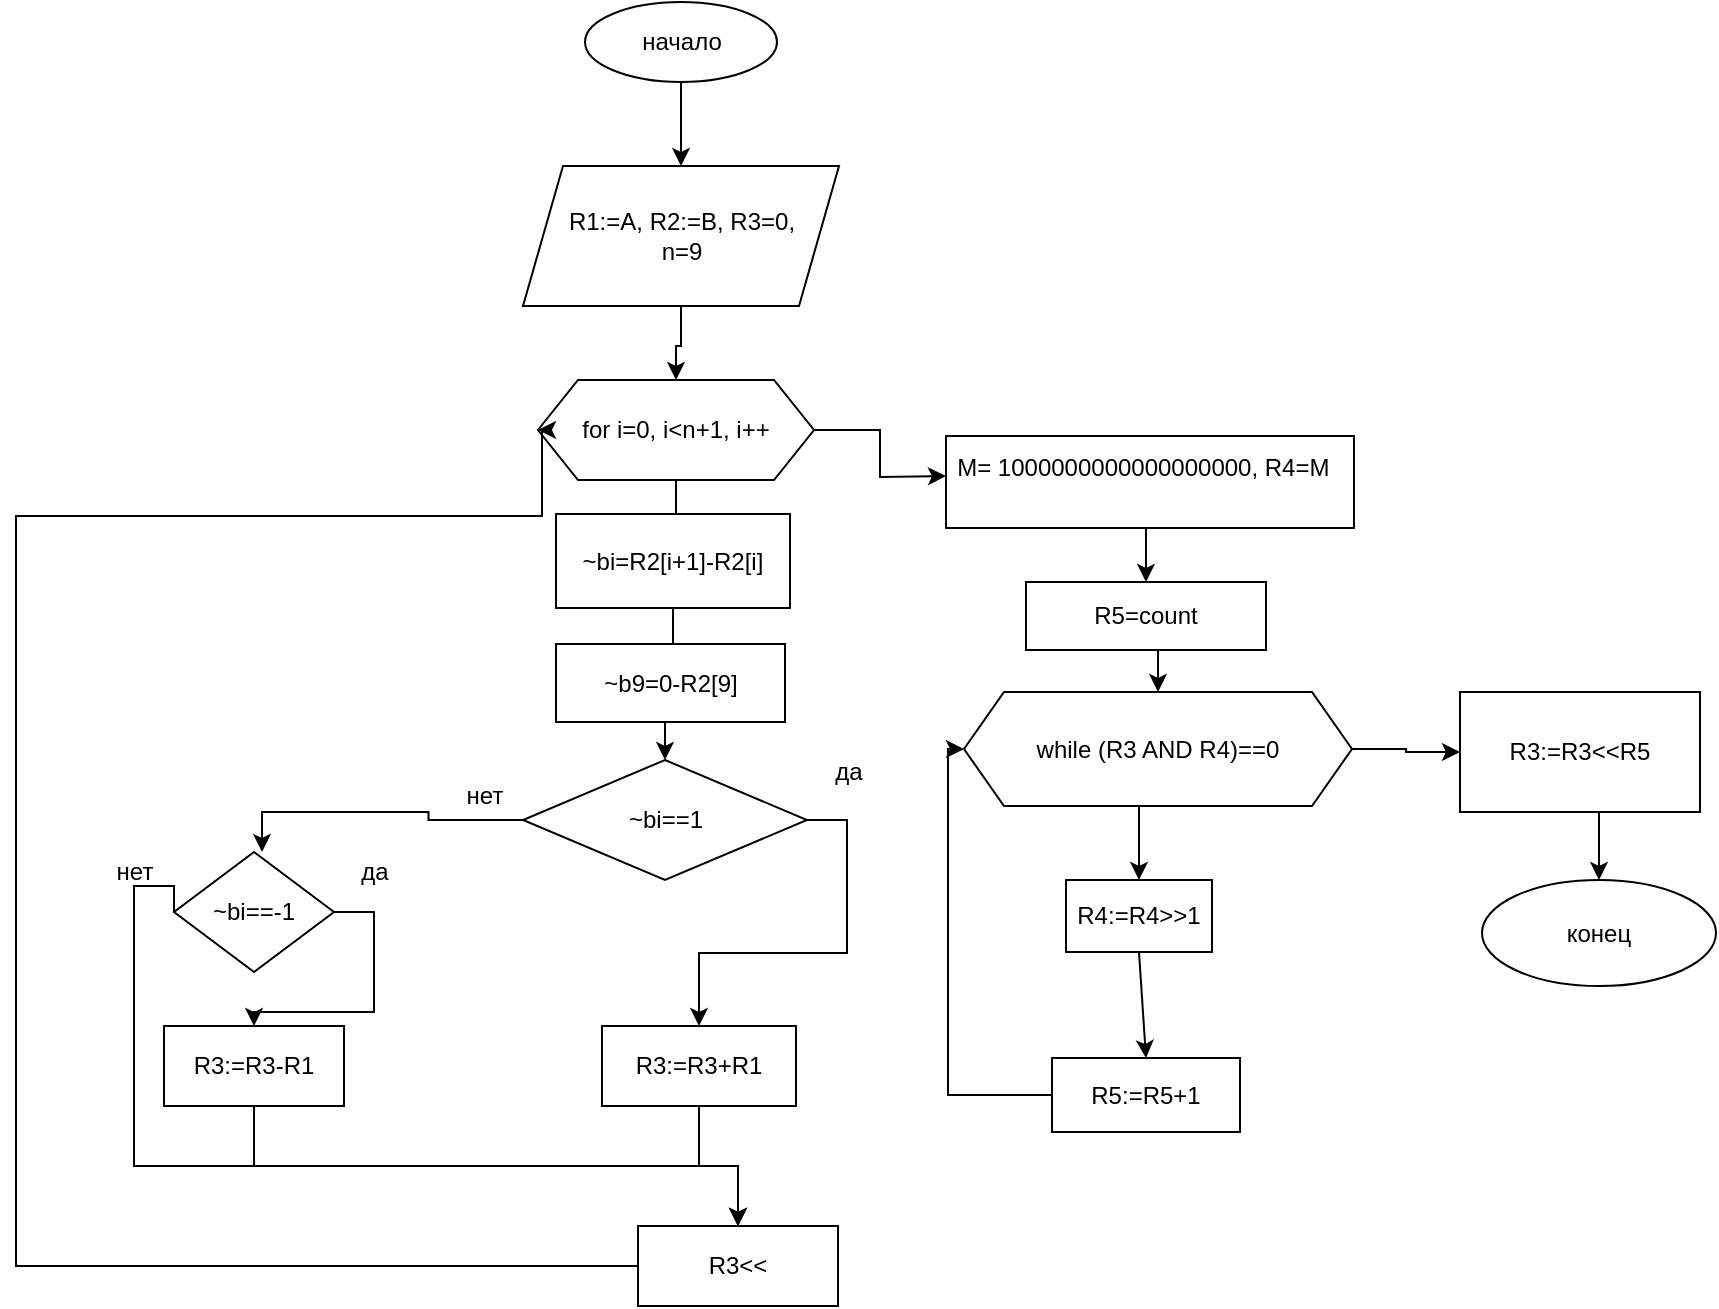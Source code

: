 <mxfile version="26.2.14">
  <diagram id="C5RBs43oDa-KdzZeNtuy" name="Page-1">
    <mxGraphModel dx="1287" dy="753" grid="0" gridSize="10" guides="1" tooltips="1" connect="1" arrows="1" fold="1" page="1" pageScale="1" pageWidth="1654" pageHeight="1169" math="0" shadow="0">
      <root>
        <mxCell id="WIyWlLk6GJQsqaUBKTNV-0" />
        <mxCell id="WIyWlLk6GJQsqaUBKTNV-1" parent="WIyWlLk6GJQsqaUBKTNV-0" />
        <mxCell id="tuTY8iAUNhXRXLmnOpFo-4" value="" style="edgeStyle=orthogonalEdgeStyle;rounded=0;orthogonalLoop=1;jettySize=auto;html=1;" parent="WIyWlLk6GJQsqaUBKTNV-1" source="tuTY8iAUNhXRXLmnOpFo-2" target="tuTY8iAUNhXRXLmnOpFo-3" edge="1">
          <mxGeometry relative="1" as="geometry" />
        </mxCell>
        <mxCell id="tuTY8iAUNhXRXLmnOpFo-2" value="начало" style="ellipse;whiteSpace=wrap;html=1;" parent="WIyWlLk6GJQsqaUBKTNV-1" vertex="1">
          <mxGeometry x="355.5" y="238" width="96" height="40" as="geometry" />
        </mxCell>
        <mxCell id="tuTY8iAUNhXRXLmnOpFo-3" value="R1:=A, R2:=B, R3=0,&lt;div&gt;n=9&lt;/div&gt;" style="shape=parallelogram;perimeter=parallelogramPerimeter;whiteSpace=wrap;html=1;fixedSize=1;" parent="WIyWlLk6GJQsqaUBKTNV-1" vertex="1">
          <mxGeometry x="324.5" y="320" width="158" height="70" as="geometry" />
        </mxCell>
        <mxCell id="tuTY8iAUNhXRXLmnOpFo-12" value="" style="edgeStyle=orthogonalEdgeStyle;rounded=0;orthogonalLoop=1;jettySize=auto;html=1;exitX=0.5;exitY=1;exitDx=0;exitDy=0;" parent="WIyWlLk6GJQsqaUBKTNV-1" source="tuTY8iAUNhXRXLmnOpFo-3" target="tuTY8iAUNhXRXLmnOpFo-11" edge="1">
          <mxGeometry relative="1" as="geometry">
            <mxPoint x="403" y="420" as="sourcePoint" />
          </mxGeometry>
        </mxCell>
        <mxCell id="tuTY8iAUNhXRXLmnOpFo-16" value="" style="edgeStyle=orthogonalEdgeStyle;rounded=0;orthogonalLoop=1;jettySize=auto;html=1;" parent="WIyWlLk6GJQsqaUBKTNV-1" source="yE05oTTvYNb7UcahrFHr-4" target="tuTY8iAUNhXRXLmnOpFo-15" edge="1">
          <mxGeometry relative="1" as="geometry" />
        </mxCell>
        <mxCell id="yE05oTTvYNb7UcahrFHr-3" style="edgeStyle=orthogonalEdgeStyle;rounded=0;orthogonalLoop=1;jettySize=auto;html=1;exitX=1;exitY=0.5;exitDx=0;exitDy=0;entryX=0;entryY=0.5;entryDx=0;entryDy=0;" edge="1" parent="WIyWlLk6GJQsqaUBKTNV-1" source="tuTY8iAUNhXRXLmnOpFo-11">
          <mxGeometry relative="1" as="geometry">
            <mxPoint x="536.0" y="475" as="targetPoint" />
          </mxGeometry>
        </mxCell>
        <mxCell id="tuTY8iAUNhXRXLmnOpFo-11" value="for i=0, i&amp;lt;n+1, i++" style="shape=hexagon;perimeter=hexagonPerimeter2;whiteSpace=wrap;html=1;fixedSize=1;" parent="WIyWlLk6GJQsqaUBKTNV-1" vertex="1">
          <mxGeometry x="332" y="427" width="138" height="50" as="geometry" />
        </mxCell>
        <mxCell id="tuTY8iAUNhXRXLmnOpFo-17" style="edgeStyle=orthogonalEdgeStyle;rounded=0;orthogonalLoop=1;jettySize=auto;html=1;exitX=0;exitY=0.5;exitDx=0;exitDy=0;entryX=0.55;entryY=0;entryDx=0;entryDy=0;entryPerimeter=0;" parent="WIyWlLk6GJQsqaUBKTNV-1" source="tuTY8iAUNhXRXLmnOpFo-15" edge="1" target="tuTY8iAUNhXRXLmnOpFo-18">
          <mxGeometry relative="1" as="geometry">
            <mxPoint x="190" y="650" as="targetPoint" />
          </mxGeometry>
        </mxCell>
        <mxCell id="tuTY8iAUNhXRXLmnOpFo-23" style="edgeStyle=orthogonalEdgeStyle;rounded=0;orthogonalLoop=1;jettySize=auto;html=1;exitX=1;exitY=0.5;exitDx=0;exitDy=0;entryX=0.5;entryY=0;entryDx=0;entryDy=0;" parent="WIyWlLk6GJQsqaUBKTNV-1" source="tuTY8iAUNhXRXLmnOpFo-15" target="tuTY8iAUNhXRXLmnOpFo-21" edge="1">
          <mxGeometry relative="1" as="geometry" />
        </mxCell>
        <mxCell id="tuTY8iAUNhXRXLmnOpFo-15" value="~bi==1" style="rhombus;whiteSpace=wrap;html=1;" parent="WIyWlLk6GJQsqaUBKTNV-1" vertex="1">
          <mxGeometry x="324.5" y="617" width="142" height="60" as="geometry" />
        </mxCell>
        <mxCell id="tuTY8iAUNhXRXLmnOpFo-22" style="edgeStyle=orthogonalEdgeStyle;rounded=0;orthogonalLoop=1;jettySize=auto;html=1;exitX=1;exitY=0.5;exitDx=0;exitDy=0;" parent="WIyWlLk6GJQsqaUBKTNV-1" source="tuTY8iAUNhXRXLmnOpFo-18" target="tuTY8iAUNhXRXLmnOpFo-20" edge="1">
          <mxGeometry relative="1" as="geometry" />
        </mxCell>
        <mxCell id="tuTY8iAUNhXRXLmnOpFo-29" style="edgeStyle=orthogonalEdgeStyle;rounded=0;orthogonalLoop=1;jettySize=auto;html=1;exitX=0;exitY=0.5;exitDx=0;exitDy=0;entryX=0.5;entryY=0;entryDx=0;entryDy=0;" parent="WIyWlLk6GJQsqaUBKTNV-1" source="tuTY8iAUNhXRXLmnOpFo-18" target="tuTY8iAUNhXRXLmnOpFo-26" edge="1">
          <mxGeometry relative="1" as="geometry">
            <mxPoint x="390" y="810" as="targetPoint" />
            <Array as="points">
              <mxPoint x="130" y="680" />
              <mxPoint x="130" y="820" />
              <mxPoint x="432" y="820" />
            </Array>
          </mxGeometry>
        </mxCell>
        <mxCell id="tuTY8iAUNhXRXLmnOpFo-18" value="~bi==-1" style="rhombus;whiteSpace=wrap;html=1;" parent="WIyWlLk6GJQsqaUBKTNV-1" vertex="1">
          <mxGeometry x="150" y="663" width="80" height="60" as="geometry" />
        </mxCell>
        <mxCell id="tuTY8iAUNhXRXLmnOpFo-19" value="нет" style="text;html=1;align=center;verticalAlign=middle;resizable=0;points=[];autosize=1;strokeColor=none;fillColor=none;" parent="WIyWlLk6GJQsqaUBKTNV-1" vertex="1">
          <mxGeometry x="284.5" y="620" width="40" height="30" as="geometry" />
        </mxCell>
        <mxCell id="tuTY8iAUNhXRXLmnOpFo-27" style="edgeStyle=orthogonalEdgeStyle;rounded=0;orthogonalLoop=1;jettySize=auto;html=1;exitX=0.5;exitY=1;exitDx=0;exitDy=0;entryX=0.5;entryY=0;entryDx=0;entryDy=0;" parent="WIyWlLk6GJQsqaUBKTNV-1" source="tuTY8iAUNhXRXLmnOpFo-20" target="tuTY8iAUNhXRXLmnOpFo-26" edge="1">
          <mxGeometry relative="1" as="geometry">
            <Array as="points">
              <mxPoint x="190" y="820" />
              <mxPoint x="432" y="820" />
            </Array>
          </mxGeometry>
        </mxCell>
        <mxCell id="tuTY8iAUNhXRXLmnOpFo-20" value="R3:=R3-R1" style="rounded=0;whiteSpace=wrap;html=1;" parent="WIyWlLk6GJQsqaUBKTNV-1" vertex="1">
          <mxGeometry x="145" y="750" width="90" height="40" as="geometry" />
        </mxCell>
        <mxCell id="tuTY8iAUNhXRXLmnOpFo-28" style="edgeStyle=orthogonalEdgeStyle;rounded=0;orthogonalLoop=1;jettySize=auto;html=1;exitX=0.5;exitY=1;exitDx=0;exitDy=0;entryX=0.5;entryY=0;entryDx=0;entryDy=0;" parent="WIyWlLk6GJQsqaUBKTNV-1" source="tuTY8iAUNhXRXLmnOpFo-21" target="tuTY8iAUNhXRXLmnOpFo-26" edge="1">
          <mxGeometry relative="1" as="geometry" />
        </mxCell>
        <mxCell id="tuTY8iAUNhXRXLmnOpFo-21" value="R3:=R3+R1" style="rounded=0;whiteSpace=wrap;html=1;" parent="WIyWlLk6GJQsqaUBKTNV-1" vertex="1">
          <mxGeometry x="364" y="750" width="97" height="40" as="geometry" />
        </mxCell>
        <mxCell id="tuTY8iAUNhXRXLmnOpFo-24" value="да" style="text;html=1;align=center;verticalAlign=middle;resizable=0;points=[];autosize=1;strokeColor=none;fillColor=none;" parent="WIyWlLk6GJQsqaUBKTNV-1" vertex="1">
          <mxGeometry x="466.5" y="608" width="40" height="30" as="geometry" />
        </mxCell>
        <mxCell id="tuTY8iAUNhXRXLmnOpFo-25" value="да" style="text;html=1;align=center;verticalAlign=middle;resizable=0;points=[];autosize=1;strokeColor=none;fillColor=none;" parent="WIyWlLk6GJQsqaUBKTNV-1" vertex="1">
          <mxGeometry x="230" y="658" width="40" height="30" as="geometry" />
        </mxCell>
        <mxCell id="yE05oTTvYNb7UcahrFHr-1" style="edgeStyle=orthogonalEdgeStyle;rounded=0;orthogonalLoop=1;jettySize=auto;html=1;exitX=0;exitY=0.5;exitDx=0;exitDy=0;entryX=0;entryY=0.5;entryDx=0;entryDy=0;" edge="1" parent="WIyWlLk6GJQsqaUBKTNV-1" source="tuTY8iAUNhXRXLmnOpFo-26" target="tuTY8iAUNhXRXLmnOpFo-11">
          <mxGeometry relative="1" as="geometry">
            <mxPoint x="76" y="495" as="targetPoint" />
            <Array as="points">
              <mxPoint x="71" y="870" />
              <mxPoint x="71" y="495" />
              <mxPoint x="334" y="495" />
            </Array>
          </mxGeometry>
        </mxCell>
        <mxCell id="tuTY8iAUNhXRXLmnOpFo-26" value="R3&amp;lt;&amp;lt;" style="rounded=0;whiteSpace=wrap;html=1;" parent="WIyWlLk6GJQsqaUBKTNV-1" vertex="1">
          <mxGeometry x="382" y="850" width="100" height="40" as="geometry" />
        </mxCell>
        <mxCell id="tuTY8iAUNhXRXLmnOpFo-30" value="нет" style="text;html=1;align=center;verticalAlign=middle;resizable=0;points=[];autosize=1;strokeColor=none;fillColor=none;" parent="WIyWlLk6GJQsqaUBKTNV-1" vertex="1">
          <mxGeometry x="110" y="658" width="40" height="30" as="geometry" />
        </mxCell>
        <mxCell id="yE05oTTvYNb7UcahrFHr-5" value="~b9=0-R2[9]" style="rounded=0;whiteSpace=wrap;html=1;" vertex="1" parent="WIyWlLk6GJQsqaUBKTNV-1">
          <mxGeometry x="341" y="559" width="114.5" height="39" as="geometry" />
        </mxCell>
        <mxCell id="yE05oTTvYNb7UcahrFHr-6" value="" style="edgeStyle=orthogonalEdgeStyle;rounded=0;orthogonalLoop=1;jettySize=auto;html=1;" edge="1" parent="WIyWlLk6GJQsqaUBKTNV-1" source="tuTY8iAUNhXRXLmnOpFo-11" target="yE05oTTvYNb7UcahrFHr-4">
          <mxGeometry relative="1" as="geometry">
            <mxPoint x="401" y="477" as="sourcePoint" />
            <mxPoint x="399" y="571" as="targetPoint" />
          </mxGeometry>
        </mxCell>
        <mxCell id="yE05oTTvYNb7UcahrFHr-4" value="~bi=R2[i+1]-R2[i]" style="rounded=0;whiteSpace=wrap;html=1;" vertex="1" parent="WIyWlLk6GJQsqaUBKTNV-1">
          <mxGeometry x="341" y="494" width="117" height="47" as="geometry" />
        </mxCell>
        <mxCell id="yE05oTTvYNb7UcahrFHr-10" style="edgeStyle=orthogonalEdgeStyle;rounded=0;orthogonalLoop=1;jettySize=auto;html=1;exitX=0.5;exitY=1;exitDx=0;exitDy=0;entryX=0.5;entryY=0;entryDx=0;entryDy=0;" edge="1" parent="WIyWlLk6GJQsqaUBKTNV-1" source="yE05oTTvYNb7UcahrFHr-7" target="yE05oTTvYNb7UcahrFHr-8">
          <mxGeometry relative="1" as="geometry" />
        </mxCell>
        <mxCell id="yE05oTTvYNb7UcahrFHr-7" value="&lt;div&gt;&amp;nbsp;М= 1000000000000000000, R4=M&amp;nbsp; &amp;nbsp;&lt;/div&gt;&lt;div&gt;&lt;br&gt;&lt;/div&gt;" style="rounded=0;whiteSpace=wrap;html=1;" vertex="1" parent="WIyWlLk6GJQsqaUBKTNV-1">
          <mxGeometry x="536" y="455" width="204" height="46" as="geometry" />
        </mxCell>
        <mxCell id="yE05oTTvYNb7UcahrFHr-11" style="edgeStyle=orthogonalEdgeStyle;rounded=0;orthogonalLoop=1;jettySize=auto;html=1;exitX=0.5;exitY=1;exitDx=0;exitDy=0;entryX=0.5;entryY=0;entryDx=0;entryDy=0;" edge="1" parent="WIyWlLk6GJQsqaUBKTNV-1" source="yE05oTTvYNb7UcahrFHr-8" target="yE05oTTvYNb7UcahrFHr-9">
          <mxGeometry relative="1" as="geometry" />
        </mxCell>
        <mxCell id="yE05oTTvYNb7UcahrFHr-8" value="R5=count" style="rounded=0;whiteSpace=wrap;html=1;" vertex="1" parent="WIyWlLk6GJQsqaUBKTNV-1">
          <mxGeometry x="576" y="528" width="120" height="34" as="geometry" />
        </mxCell>
        <mxCell id="yE05oTTvYNb7UcahrFHr-14" style="edgeStyle=orthogonalEdgeStyle;rounded=0;orthogonalLoop=1;jettySize=auto;html=1;exitX=0.5;exitY=1;exitDx=0;exitDy=0;entryX=0.5;entryY=0;entryDx=0;entryDy=0;" edge="1" parent="WIyWlLk6GJQsqaUBKTNV-1" source="yE05oTTvYNb7UcahrFHr-9" target="yE05oTTvYNb7UcahrFHr-12">
          <mxGeometry relative="1" as="geometry" />
        </mxCell>
        <mxCell id="yE05oTTvYNb7UcahrFHr-18" style="edgeStyle=orthogonalEdgeStyle;rounded=0;orthogonalLoop=1;jettySize=auto;html=1;exitX=1;exitY=0.5;exitDx=0;exitDy=0;entryX=0;entryY=0.5;entryDx=0;entryDy=0;" edge="1" parent="WIyWlLk6GJQsqaUBKTNV-1" source="yE05oTTvYNb7UcahrFHr-9" target="yE05oTTvYNb7UcahrFHr-17">
          <mxGeometry relative="1" as="geometry" />
        </mxCell>
        <mxCell id="yE05oTTvYNb7UcahrFHr-9" value="while (R3 AND R4)==0" style="shape=hexagon;perimeter=hexagonPerimeter2;whiteSpace=wrap;html=1;fixedSize=1;" vertex="1" parent="WIyWlLk6GJQsqaUBKTNV-1">
          <mxGeometry x="545" y="583" width="194" height="57" as="geometry" />
        </mxCell>
        <mxCell id="yE05oTTvYNb7UcahrFHr-12" value="R4:=R4&amp;gt;&amp;gt;1" style="rounded=0;whiteSpace=wrap;html=1;" vertex="1" parent="WIyWlLk6GJQsqaUBKTNV-1">
          <mxGeometry x="596" y="677" width="73" height="36" as="geometry" />
        </mxCell>
        <mxCell id="yE05oTTvYNb7UcahrFHr-16" style="edgeStyle=orthogonalEdgeStyle;rounded=0;orthogonalLoop=1;jettySize=auto;html=1;exitX=0;exitY=0.5;exitDx=0;exitDy=0;entryX=0;entryY=0.5;entryDx=0;entryDy=0;" edge="1" parent="WIyWlLk6GJQsqaUBKTNV-1" source="yE05oTTvYNb7UcahrFHr-13" target="yE05oTTvYNb7UcahrFHr-9">
          <mxGeometry relative="1" as="geometry">
            <Array as="points">
              <mxPoint x="537" y="785" />
              <mxPoint x="537" y="612" />
            </Array>
          </mxGeometry>
        </mxCell>
        <mxCell id="yE05oTTvYNb7UcahrFHr-13" value="R5:=R5+1" style="rounded=0;whiteSpace=wrap;html=1;" vertex="1" parent="WIyWlLk6GJQsqaUBKTNV-1">
          <mxGeometry x="589" y="766" width="94" height="37" as="geometry" />
        </mxCell>
        <mxCell id="yE05oTTvYNb7UcahrFHr-15" value="" style="endArrow=classic;html=1;rounded=0;exitX=0.5;exitY=1;exitDx=0;exitDy=0;entryX=0.5;entryY=0;entryDx=0;entryDy=0;" edge="1" parent="WIyWlLk6GJQsqaUBKTNV-1" source="yE05oTTvYNb7UcahrFHr-12" target="yE05oTTvYNb7UcahrFHr-13">
          <mxGeometry width="50" height="50" relative="1" as="geometry">
            <mxPoint x="340" y="618" as="sourcePoint" />
            <mxPoint x="390" y="568" as="targetPoint" />
          </mxGeometry>
        </mxCell>
        <mxCell id="yE05oTTvYNb7UcahrFHr-20" style="edgeStyle=orthogonalEdgeStyle;rounded=0;orthogonalLoop=1;jettySize=auto;html=1;exitX=0.5;exitY=1;exitDx=0;exitDy=0;entryX=0.5;entryY=0;entryDx=0;entryDy=0;" edge="1" parent="WIyWlLk6GJQsqaUBKTNV-1" source="yE05oTTvYNb7UcahrFHr-17" target="yE05oTTvYNb7UcahrFHr-19">
          <mxGeometry relative="1" as="geometry" />
        </mxCell>
        <mxCell id="yE05oTTvYNb7UcahrFHr-17" value="R3:=R3&amp;lt;&amp;lt;R5" style="rounded=0;whiteSpace=wrap;html=1;" vertex="1" parent="WIyWlLk6GJQsqaUBKTNV-1">
          <mxGeometry x="793" y="583" width="120" height="60" as="geometry" />
        </mxCell>
        <mxCell id="yE05oTTvYNb7UcahrFHr-19" value="конец" style="ellipse;whiteSpace=wrap;html=1;" vertex="1" parent="WIyWlLk6GJQsqaUBKTNV-1">
          <mxGeometry x="804" y="677" width="117" height="53" as="geometry" />
        </mxCell>
      </root>
    </mxGraphModel>
  </diagram>
</mxfile>
